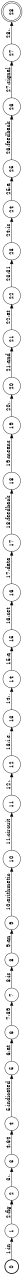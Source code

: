 digraph FST {
rankdir = LR;
size = "8.5,11";
label = "";
center = 1;
orientation = Landscape;
ranksep = "0.4";
nodesep = "0.25";
0 [label = "0", shape = circle, style = bold, fontsize = 14]
	0 -> 1 [label = "1:in", fontsize = 14];
1 [label = "1", shape = circle, style = solid, fontsize = 14]
	1 -> 2 [label = "2:fig", fontsize = 14];
2 [label = "2", shape = circle, style = solid, fontsize = 14]
	2 -> 3 [label = "3:.", fontsize = 14];
3 [label = "3", shape = circle, style = solid, fontsize = 14]
	3 -> 4 [label = "4:64", fontsize = 14];
4 [label = "4", shape = circle, style = solid, fontsize = 14]
	4 -> 5 [label = "5:indicated", fontsize = 14];
5 [label = "5", shape = circle, style = solid, fontsize = 14]
	5 -> 6 [label = "6:at", fontsize = 14];
6 [label = "6", shape = circle, style = solid, fontsize = 14]
	6 -> 7 [label = "7:39", fontsize = 14];
7 [label = "7", shape = circle, style = solid, fontsize = 14]
	7 -> 8 [label = "8:is", fontsize = 14];
8 [label = "8", shape = circle, style = solid, fontsize = 14]
	8 -> 9 [label = "9:an", fontsize = 14];
9 [label = "9", shape = circle, style = solid, fontsize = 14]
	9 -> 10 [label = "10:arithmetic", fontsize = 14];
10 [label = "10", shape = circle, style = solid, fontsize = 14]
	10 -> 11 [label = "11:circuit", fontsize = 14];
11 [label = "11", shape = circle, style = solid, fontsize = 14]
	11 -> 12 [label = "12:,", fontsize = 14];
12 [label = "12", shape = circle, style = solid, fontsize = 14]
	12 -> 13 [label = "13:i.e.", fontsize = 14];
13 [label = "13", shape = circle, style = solid, fontsize = 14]
	13 -> 14 [label = "14:,", fontsize = 14];
14 [label = "14", shape = circle, style = solid, fontsize = 14]
	14 -> 15 [label = "15:a", fontsize = 14];
15 [label = "15", shape = circle, style = solid, fontsize = 14]
	15 -> 16 [label = "16:set", fontsize = 14];
16 [label = "16", shape = circle, style = solid, fontsize = 14]
	16 -> 17 [label = "17:data", fontsize = 14];
17 [label = "17", shape = circle, style = solid, fontsize = 14]
	17 -> 18 [label = "18:feedback", fontsize = 14];
18 [label = "18", shape = circle, style = solid, fontsize = 14]
	18 -> 19 [label = "19:means", fontsize = 14];
19 [label = "19", shape = circle, style = solid, fontsize = 14]
	19 -> 20 [label = "20:,", fontsize = 14];
20 [label = "20", shape = circle, style = solid, fontsize = 14]
	20 -> 21 [label = "21:and", fontsize = 14];
21 [label = "21", shape = circle, style = solid, fontsize = 14]
	21 -> 22 [label = "22:at", fontsize = 14];
22 [label = "22", shape = circle, style = solid, fontsize = 14]
	22 -> 23 [label = "23:31", fontsize = 14];
23 [label = "23", shape = circle, style = solid, fontsize = 14]
	23 -> 24 [label = "24:is", fontsize = 14];
24 [label = "24", shape = circle, style = solid, fontsize = 14]
	24 -> 25 [label = "25:a", fontsize = 14];
25 [label = "25", shape = circle, style = solid, fontsize = 14]
	25 -> 26 [label = "26:feedback", fontsize = 14];
26 [label = "26", shape = circle, style = solid, fontsize = 14]
	26 -> 27 [label = "27:signal", fontsize = 14];
27 [label = "27", shape = circle, style = solid, fontsize = 14]
	27 -> 28 [label = "28:.", fontsize = 14];
28 [label = "28", shape = doublecircle, style = solid, fontsize = 14]
}
